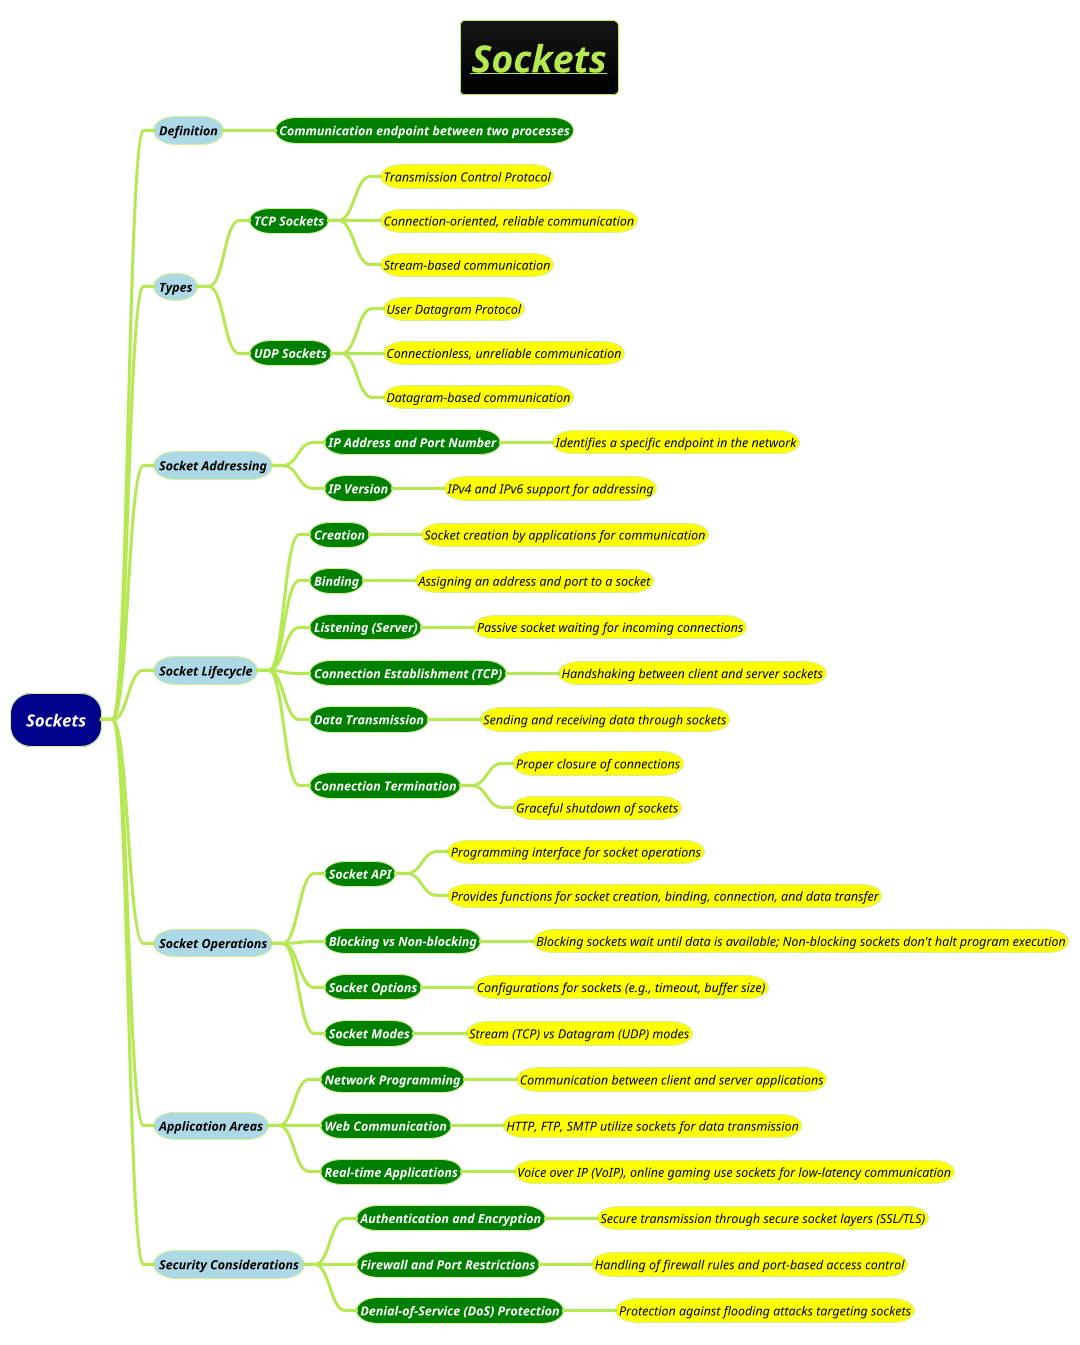 @startmindmap
title =<i><b><u>Sockets
!theme hacker

*[#darkblue] <i><color #white>Sockets
**[#lightblue] <i><color #black><size:12>Definition
***[#green] <b><i><color #white><size:12>Communication endpoint between two processes
**[#lightblue] <i><color #black><size:12>Types
***[#green] <b><i><color #white><size:12>TCP Sockets
****[#yellow] <i><color #black><size:12>Transmission Control Protocol
****[#yellow] <i><color #black><size:12>Connection-oriented, reliable communication
****[#yellow] <i><color #black><size:12>Stream-based communication
***[#green] <b><i><color #white><size:12>UDP Sockets
****[#yellow] <i><color #black><size:12>User Datagram Protocol
****[#yellow] <i><color #black><size:12>Connectionless, unreliable communication
****[#yellow] <i><color #black><size:12>Datagram-based communication
**[#lightblue] <i><color #black><size:12>Socket Addressing
***[#green] <b><i><color #white><size:12>IP Address and Port Number
****[#yellow] <i><color #black><size:12>Identifies a specific endpoint in the network
***[#green] <b><i><color #white><size:12>IP Version
****[#yellow] <i><color #black><size:12>IPv4 and IPv6 support for addressing
**[#lightblue] <i><color #black><size:12>Socket Lifecycle
***[#green] <b><i><color #white><size:12>Creation
****[#yellow] <i><color #black><size:12>Socket creation by applications for communication
***[#green] <b><i><color #white><size:12>Binding
****[#yellow] <i><color #black><size:12>Assigning an address and port to a socket
***[#green] <b><i><color #white><size:12>Listening (Server)
****[#yellow] <i><color #black><size:12>Passive socket waiting for incoming connections
***[#green] <b><i><color #white><size:12>Connection Establishment (TCP)
****[#yellow] <i><color #black><size:12>Handshaking between client and server sockets
***[#green] <b><i><color #white><size:12>Data Transmission
****[#yellow] <i><color #black><size:12>Sending and receiving data through sockets
***[#green] <b><i><color #white><size:12>Connection Termination
****[#yellow] <i><color #black><size:12>Proper closure of connections
****[#yellow] <i><color #black><size:12>Graceful shutdown of sockets
**[#lightblue] <i><color #black><size:12>Socket Operations
***[#green] <b><i><color #white><size:12>Socket API
****[#yellow] <i><color #black><size:12>Programming interface for socket operations
****[#yellow] <i><color #black><size:12>Provides functions for socket creation, binding, connection, and data transfer
***[#green] <b><i><color #white><size:12>Blocking vs Non-blocking
****[#yellow] <i><color #black><size:12>Blocking sockets wait until data is available; Non-blocking sockets don't halt program execution
***[#green] <b><i><color #white><size:12>Socket Options
****[#yellow] <i><color #black><size:12>Configurations for sockets (e.g., timeout, buffer size)
***[#green] <b><i><color #white><size:12>Socket Modes
****[#yellow] <i><color #black><size:12>Stream (TCP) vs Datagram (UDP) modes
**[#lightblue] <i><color #black><size:12>Application Areas
***[#green] <b><i><color #white><size:12>Network Programming
****[#yellow] <i><color #black><size:12>Communication between client and server applications
***[#green] <b><i><color #white><size:12>Web Communication
****[#yellow] <i><color #black><size:12>HTTP, FTP, SMTP utilize sockets for data transmission
***[#green] <b><i><color #white><size:12>Real-time Applications
****[#yellow] <i><color #black><size:12>Voice over IP (VoIP), online gaming use sockets for low-latency communication
**[#lightblue] <i><color #black><size:12>Security Considerations
***[#green] <b><i><color #white><size:12>Authentication and Encryption
****[#yellow] <i><color #black><size:12>Secure transmission through secure socket layers (SSL/TLS)
***[#green] <b><i><color #white><size:12>Firewall and Port Restrictions
****[#yellow] <i><color #black><size:12>Handling of firewall rules and port-based access control
***[#green] <b><i><color #white><size:12>Denial-of-Service (DoS) Protection
****[#yellow] <i><color #black><size:12>Protection against flooding attacks targeting sockets
@endmindmap
